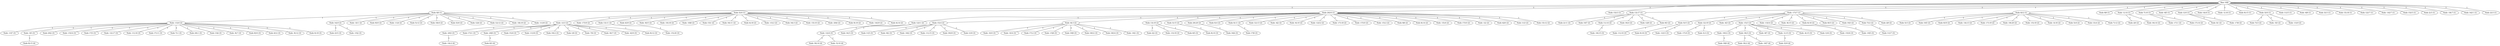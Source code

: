 graph DorogovtsevMendes_200_100 {
    "10|0" [label="Raiz 10|0"];
    "0|0" [label="Nodo 0|0 (1)"];
    "5|10" [label="Nodo 5|10 (1)"];
    "20|10" [label="Nodo 20|10 (1)"];
    "15|13" [label="Nodo 15|13 (1)"];
    "13|-17" [label="Nodo 13|-17 (1)"];
    "-17|17" [label="Nodo -17|17 (1)"];
    "0|12" [label="Nodo 0|12 (1)"];
    "9|9" [label="Nodo 9|9 (1)"];
    "-1|-14" [label="Nodo -1|-14 (1)"];
    "7|-10" [label="Nodo 7|-10 (1)"];
    "-8|5" [label="Nodo -8|5 (1)"];
    "1|10" [label="Nodo 1|10 (1)"];
    "14|-6" [label="Nodo 14|-6 (1)"];
    "-1|-16" [label="Nodo -1|-16 (1)"];
    "9|-15" [label="Nodo 9|-15 (1)"];
    "3|10" [label="Nodo 3|10 (1)"];
    "11|15" [label="Nodo 11|15 (1)"];
    "-6|9" [label="Nodo -6|9 (1)"];
    "3|13" [label="Nodo 3|13 (1)"];
    "15|-18" [label="Nodo 15|-18 (1)"];
    "12|17" [label="Nodo 12|17 (1)"];
    "-14|17" [label="Nodo -14|17 (1)"];
    "15|15" [label="Nodo 15|15 (1)"];
    "2|-5" [label="Nodo 2|-5 (1)"];
    "-19|-7" [label="Nodo -19|-7 (1)"];
    "14|11" [label="Nodo 14|11 (1)"];
    "2|13" [label="Nodo 2|13 (1)"];
    "-13|-6" [label="Nodo -13|-6 (2)"];
    "14|-9" [label="Nodo 14|-9 (2)"];
    "-3|11" [label="Nodo -3|11 (2)"];
    "9|10" [label="Nodo 9|10 (2)"];
    "-11|4" [label="Nodo -11|4 (2)"];
    "5|-12" [label="Nodo 5|-12 (2)"];
    "18|-6" [label="Nodo 18|-6 (2)"];
    "5|16" [label="Nodo 5|16 (2)"];
    "12|4" [label="Nodo 12|4 (2)"];
    "12|-12" [label="Nodo 12|-12 (2)"];
    "-18|-19" [label="Nodo -18|-19 (2)"];
    "-11|16" [label="Nodo -11|16 (2)"];
    "-1|13" [label="Nodo -1|13 (2)"];
    "-17|19" [label="Nodo -17|19 (2)"];
    "13|-11" [label="Nodo 13|-11 (2)"];
    "4|19" [label="Nodo 4|19 (2)"];
    "-8|15" [label="Nodo -8|15 (2)"];
    "-10|-16" [label="Nodo -10|-16 (2)"];
    "-16|6" [label="Nodo -16|6 (2)"];
    "15|1" [label="Nodo 15|1 (2)"];
    "16|-11" [label="Nodo 16|-11 (2)"];
    "4|-18" [label="Nodo 4|-18 (2)"];
    "-13|-2" [label="Nodo -13|-2 (2)"];
    "16|-3" [label="Nodo 16|-3 (2)"];
    "-15|-10" [label="Nodo -15|-10 (2)"];
    "-20|4" [label="Nodo -20|4 (2)"];
    "9|-19" [label="Nodo 9|-19 (2)"];
    "-14|19" [label="Nodo -14|19 (2)"];
    "4|-14" [label="Nodo 4|-14 (2)"];
    "12|11" [label="Nodo 12|11 (2)"];
    "15|-4" [label="Nodo 15|-4 (2)"];
    "-8|-3" [label="Nodo -8|-3 (2)"];
    "13|-19" [label="Nodo 13|-19 (2)"];
    "3|-15" [label="Nodo 3|-15 (2)"];
    "20|-20" [label="Nodo 20|-20 (2)"];
    "0|-4" [label="Nodo 0|-4 (2)"];
    "0|-11" [label="Nodo 0|-11 (2)"];
    "12|-13" [label="Nodo 12|-13 (2)"];
    "-4|2" [label="Nodo -4|2 (2)"];
    "-6|-10" [label="Nodo -6|-10 (2)"];
    "-12|12" [label="Nodo -12|12 (2)"];
    "-17|-18" [label="Nodo -17|-18 (2)"];
    "-17|10" [label="Nodo -17|10 (2)"];
    "-15|-2" [label="Nodo -15|-2 (2)"];
    "9|8" [label="Nodo 9|8 (2)"];
    "6|-14" [label="Nodo 6|-14 (2)"];
    "-15|-6" [label="Nodo -15|-6 (2)"];
    "17|10" [label="Nodo 17|10 (2)"];
    "-1|2" [label="Nodo -1|2 (2)"];
    "4|20" [label="Nodo 4|20 (2)"];
    "11|3" [label="Nodo 11|3 (2)"];
    "15|-12" [label="Nodo 15|-12 (2)"];
    "2|-11" [label="Nodo 2|-11 (2)"];
    "10|7" [label="Nodo 10|7 (2)"];
    "11|-14" [label="Nodo 11|-14 (2)"];
    "18|-4" [label="Nodo 18|-4 (2)"];
    "12|9" [label="Nodo 12|9 (2)"];
    "9|3" [label="Nodo 9|3 (2)"];
    "5|15" [label="Nodo 5|15 (2)"];
    "12|-19" [label="Nodo 12|-19 (2)"];
    "-4|3" [label="Nodo -4|3 (2)"];
    "-15|-5" [label="Nodo -15|-5 (2)"];
    "-13|14" [label="Nodo -13|14 (2)"];
    "-8|-15" [label="Nodo -8|-15 (2)"];
    "6|-16" [label="Nodo 6|-16 (2)"];
    "9|15" [label="Nodo 9|15 (2)"];
    "10|3" [label="Nodo 10|3 (2)"];
    "7|12" [label="Nodo 7|12 (2)"];
    "2|9" [label="Nodo 2|9 (2)"];
    "5|-5" [label="Nodo 5|-5 (2)"];
    "10|5" [label="Nodo 10|5 (2)"];
    "0|19" [label="Nodo 0|19 (2)"];
    "-14|-13" [label="Nodo -14|-13 (2)"];
    "-17|-19" [label="Nodo -17|-19 (2)"];
    "-19|-20" [label="Nodo -19|-20 (2)"];
    "-15|-18" [label="Nodo -15|-18 (2)"];
    "-3|-16" [label="Nodo -3|-16 (2)"];
    "5|-8" [label="Nodo 5|-8 (2)"];
    "13|-4" [label="Nodo 13|-4 (2)"];
    "7|-12" [label="Nodo 7|-12 (2)"];
    "2|0" [label="Nodo 2|0 (2)"];
    "16|-14" [label="Nodo 16|-14 (2)"];
    "-17|-1" [label="Nodo -17|-1 (2)"];
    "17|-14" [label="Nodo 17|-14 (2)"];
    "3|1" [label="Nodo 3|1 (2)"];
    "-17|6" [label="Nodo -17|6 (2)"];
    "7|13" [label="Nodo 7|13 (2)"];
    "-5|5" [label="Nodo -5|5 (2)"];
    "-13|-9" [label="Nodo -13|-9 (2)"];
    "-13|7" [label="Nodo -13|7 (3)"];
    "-3|5" [label="Nodo -3|5 (3)"];
    "20|2" [label="Nodo 20|2 (3)"];
    "-15|14" [label="Nodo -15|14 (3)"];
    "17|3" [label="Nodo 17|3 (3)"];
    "-12|-17" [label="Nodo -12|-17 (3)"];
    "-11|-16" [label="Nodo -11|-16 (3)"];
    "17|-11" [label="Nodo 17|-11 (3)"];
    "7|-1" [label="Nodo 7|-1 (3)"];
    "20|-1" [label="Nodo 20|-1 (3)"];
    "13|4" [label="Nodo 13|4 (3)"];
    "-9|-7" [label="Nodo -9|-7 (3)"];
    "8|10" [label="Nodo 8|10 (3)"];
    "4|12" [label="Nodo 4|12 (3)"];
    "-9|-12" [label="Nodo -9|-12 (3)"];
    "0|-19" [label="Nodo 0|-19 (3)"];
    "2|15" [label="Nodo 2|15 (3)"];
    "-15|2" [label="Nodo -15|2 (3)"];
    "-20|3" [label="Nodo -20|3 (3)"];
    "17|11" [label="Nodo 17|11 (3)"];
    "-20|0" [label="Nodo -20|0 (3)"];
    "15|-8" [label="Nodo 15|-8 (3)"];
    "-11|18" [label="Nodo -11|18 (3)"];
    "19|-2" [label="Nodo 19|-2 (3)"];
    "1|9" [label="Nodo 1|9 (3)"];
    "-7|0" [label="Nodo -7|0 (3)"];
    "-9|17" [label="Nodo -9|17 (3)"];
    "-4|19" [label="Nodo -4|19 (3)"];
    "8|-12" [label="Nodo 8|-12 (3)"];
    "-15|-20" [label="Nodo -15|-20 (3)"];
    "-12|-6" [label="Nodo -12|-6 (3)"];
    "14|-5" [label="Nodo 14|-5 (3)"];
    "11|5" [label="Nodo 11|5 (3)"];
    "-9|2" [label="Nodo -9|2 (3)"];
    "-16|2" [label="Nodo -16|2 (3)"];
    "-11|-15" [label="Nodo -11|-15 (3)"];
    "19|19" [label="Nodo 19|19 (3)"];
    "1|19" [label="Nodo 1|19 (3)"];
    "-3|10" [label="Nodo -3|10 (3)"];
    "-3|14" [label="Nodo -3|14 (3)"];
    "17|-2" [label="Nodo 17|-2 (3)"];
    "-15|8" [label="Nodo -15|8 (3)"];
    "19|9" [label="Nodo 19|9 (3)"];
    "18|12" [label="Nodo 18|12 (3)"];
    "18|14" [label="Nodo 18|14 (3)"];
    "-16|1" [label="Nodo -16|1 (3)"];
    "2|2" [label="Nodo 2|2 (3)"];
    "-13|-19" [label="Nodo -13|-19 (3)"];
    "6|5" [label="Nodo 6|5 (3)"];
    "8|-10" [label="Nodo 8|-10 (3)"];
    "16|4" [label="Nodo 16|4 (3)"];
    "17|9" [label="Nodo 17|9 (3)"];
    "-16|-15" [label="Nodo -16|-15 (3)"];
    "-11|-10" [label="Nodo -11|-10 (3)"];
    "0|-16" [label="Nodo 0|-16 (3)"];
    "-12|13" [label="Nodo -12|13 (3)"];
    "-17|-9" [label="Nodo -17|-9 (3)"];
    "3|-3" [label="Nodo 3|-3 (3)"];
    "-19|12" [label="Nodo -19|12 (3)"];
    "18|-5" [label="Nodo 18|-5 (3)"];
    "-8|7" [label="Nodo -8|7 (3)"];
    "-1|-15" [label="Nodo -1|-15 (3)"];
    "-4|-15" [label="Nodo -4|-15 (3)"];
    "1|16" [label="Nodo 1|16 (3)"];
    "-15|16" [label="Nodo -15|16 (3)"];
    "-10|5" [label="Nodo -10|5 (3)"];
    "11|17" [label="Nodo 11|17 (3)"];
    "8|-15" [label="Nodo 8|-15 (4)"];
    "-14|-2" [label="Nodo -14|-2 (4)"];
    "6|3" [label="Nodo 6|3 (4)"];
    "18|-14" [label="Nodo 18|-14 (4)"];
    "-5|-10" [label="Nodo -5|-10 (4)"];
    "18|0" [label="Nodo 18|0 (4)"];
    "18|-2" [label="Nodo 18|-2 (4)"];
    "-16|7" [label="Nodo -16|7 (4)"];
    "3|19" [label="Nodo 3|19 (4)"];
    "10|0" -- "0|0" [label="1"];
    "10|0" -- "5|10" [label="1"];
    "10|0" -- "20|10" [label="1"];
    "10|0" -- "15|13" [label="1"];
    "10|0" -- "13|-17" [label="1"];
    "10|0" -- "-17|17" [label="1"];
    "10|0" -- "0|12" [label="1"];
    "10|0" -- "9|9" [label="1"];
    "10|0" -- "-1|-14" [label="1"];
    "10|0" -- "7|-10" [label="1"];
    "10|0" -- "-8|5" [label="1"];
    "10|0" -- "1|10" [label="1"];
    "10|0" -- "14|-6" [label="1"];
    "10|0" -- "-1|-16" [label="1"];
    "10|0" -- "9|-15" [label="1"];
    "10|0" -- "3|10" [label="1"];
    "10|0" -- "11|15" [label="1"];
    "10|0" -- "-6|9" [label="1"];
    "10|0" -- "3|13" [label="1"];
    "10|0" -- "15|-18" [label="1"];
    "10|0" -- "12|17" [label="1"];
    "10|0" -- "-14|17" [label="1"];
    "10|0" -- "15|15" [label="1"];
    "10|0" -- "2|-5" [label="1"];
    "10|0" -- "-19|-7" [label="1"];
    "10|0" -- "14|11" [label="1"];
    "10|0" -- "2|13" [label="1"];
    "0|0" -- "-13|-6" [label="1"];
    "0|0" -- "14|-9" [label="1"];
    "0|0" -- "-3|11" [label="1"];
    "0|0" -- "9|10" [label="1"];
    "0|0" -- "-11|4" [label="1"];
    "0|0" -- "5|-12" [label="1"];
    "0|0" -- "18|-6" [label="1"];
    "0|0" -- "5|16" [label="1"];
    "0|0" -- "12|4" [label="1"];
    "0|0" -- "12|-12" [label="1"];
    "0|0" -- "-18|-19" [label="1"];
    "0|0" -- "-11|16" [label="1"];
    "5|10" -- "-1|13" [label="1"];
    "5|10" -- "-17|19" [label="1"];
    "5|10" -- "13|-11" [label="1"];
    "5|10" -- "4|19" [label="1"];
    "5|10" -- "-8|15" [label="1"];
    "5|10" -- "-10|-16" [label="1"];
    "5|10" -- "-16|6" [label="1"];
    "5|10" -- "15|1" [label="1"];
    "5|10" -- "16|-11" [label="1"];
    "5|10" -- "4|-18" [label="1"];
    "5|10" -- "-13|-2" [label="1"];
    "5|10" -- "16|-3" [label="1"];
    "5|10" -- "-15|-10" [label="1"];
    "5|10" -- "-20|4" [label="1"];
    "5|10" -- "9|-19" [label="1"];
    "5|10" -- "-14|19" [label="1"];
    "5|10" -- "4|-14" [label="1"];
    "20|10" -- "12|11" [label="1"];
    "20|10" -- "15|-4" [label="1"];
    "20|10" -- "-8|-3" [label="1"];
    "20|10" -- "13|-19" [label="1"];
    "20|10" -- "3|-15" [label="1"];
    "20|10" -- "20|-20" [label="1"];
    "20|10" -- "0|-4" [label="1"];
    "20|10" -- "0|-11" [label="1"];
    "20|10" -- "12|-13" [label="1"];
    "20|10" -- "-4|2" [label="1"];
    "20|10" -- "-6|-10" [label="1"];
    "20|10" -- "-12|12" [label="1"];
    "20|10" -- "-17|-18" [label="1"];
    "20|10" -- "-17|10" [label="1"];
    "20|10" -- "-15|-2" [label="1"];
    "20|10" -- "9|8" [label="1"];
    "20|10" -- "6|-14" [label="1"];
    "20|10" -- "-15|-6" [label="1"];
    "20|10" -- "17|10" [label="1"];
    "20|10" -- "-1|2" [label="1"];
    "20|10" -- "4|20" [label="1"];
    "20|10" -- "11|3" [label="1"];
    "20|10" -- "15|-12" [label="1"];
    "13|-17" -- "2|-11" [label="1"];
    "13|-17" -- "10|7" [label="1"];
    "13|-17" -- "11|-14" [label="1"];
    "13|-17" -- "18|-4" [label="1"];
    "13|-17" -- "12|9" [label="1"];
    "13|-17" -- "9|3" [label="1"];
    "-17|17" -- "5|15" [label="1"];
    "-17|17" -- "12|-19" [label="1"];
    "-17|17" -- "-4|3" [label="1"];
    "-17|17" -- "-15|-5" [label="1"];
    "-17|17" -- "-13|14" [label="1"];
    "-17|17" -- "-8|-15" [label="1"];
    "-17|17" -- "6|-16" [label="1"];
    "-17|17" -- "9|15" [label="1"];
    "-17|17" -- "10|3" [label="1"];
    "-17|17" -- "7|12" [label="1"];
    "-17|17" -- "2|9" [label="1"];
    "0|12" -- "5|-5" [label="1"];
    "0|12" -- "10|5" [label="1"];
    "0|12" -- "0|19" [label="1"];
    "0|12" -- "-14|-13" [label="1"];
    "0|12" -- "-17|-19" [label="1"];
    "0|12" -- "-19|-20" [label="1"];
    "0|12" -- "-15|-18" [label="1"];
    "0|12" -- "-3|-16" [label="1"];
    "0|12" -- "5|-8" [label="1"];
    "0|12" -- "13|-4" [label="1"];
    "0|12" -- "7|-12" [label="1"];
    "-1|-14" -- "2|0" [label="1"];
    "-1|-14" -- "16|-14" [label="1"];
    "7|-10" -- "-17|-1" [label="1"];
    "7|-10" -- "17|-14" [label="1"];
    "1|10" -- "3|1" [label="1"];
    "1|10" -- "-17|6" [label="1"];
    "3|10" -- "7|13" [label="1"];
    "3|10" -- "-5|5" [label="1"];
    "3|10" -- "-13|-9" [label="1"];
    "-13|-6" -- "-13|7" [label="1"];
    "-13|-6" -- "-3|5" [label="1"];
    "-13|-6" -- "20|2" [label="1"];
    "-13|-6" -- "-15|14" [label="1"];
    "-13|-6" -- "17|3" [label="1"];
    "-13|-6" -- "-12|-17" [label="1"];
    "-13|-6" -- "-11|-16" [label="1"];
    "-13|-6" -- "17|-11" [label="1"];
    "-13|-6" -- "7|-1" [label="1"];
    "-13|-6" -- "20|-1" [label="1"];
    "-13|-6" -- "13|4" [label="1"];
    "-13|-6" -- "-9|-7" [label="1"];
    "-13|-6" -- "8|10" [label="1"];
    "-13|-6" -- "4|12" [label="1"];
    "-13|-6" -- "-9|-12" [label="1"];
    "-13|-6" -- "0|-19" [label="1"];
    "14|-9" -- "2|15" [label="1"];
    "14|-9" -- "-15|2" [label="1"];
    "-1|13" -- "-20|3" [label="1"];
    "-1|13" -- "17|11" [label="1"];
    "-1|13" -- "-20|0" [label="1"];
    "-1|13" -- "15|-8" [label="1"];
    "-1|13" -- "-11|18" [label="1"];
    "-1|13" -- "19|-2" [label="1"];
    "-1|13" -- "1|9" [label="1"];
    "-1|13" -- "-7|0" [label="1"];
    "-1|13" -- "-9|17" [label="1"];
    "-1|13" -- "-4|19" [label="1"];
    "-1|13" -- "8|-12" [label="1"];
    "13|-11" -- "-15|-20" [label="1"];
    "12|11" -- "-12|-6" [label="1"];
    "12|11" -- "14|-5" [label="1"];
    "15|-4" -- "11|5" [label="1"];
    "15|-4" -- "-9|2" [label="1"];
    "15|-4" -- "-16|2" [label="1"];
    "15|-4" -- "-11|-15" [label="1"];
    "15|-4" -- "19|19" [label="1"];
    "15|-4" -- "1|19" [label="1"];
    "-8|-3" -- "-3|10" [label="1"];
    "-8|-3" -- "-3|14" [label="1"];
    "-8|-3" -- "17|-2" [label="1"];
    "-8|-3" -- "-15|8" [label="1"];
    "-8|-3" -- "19|9" [label="1"];
    "-8|-3" -- "18|12" [label="1"];
    "-8|-3" -- "18|14" [label="1"];
    "-8|-3" -- "-16|1" [label="1"];
    "13|-19" -- "2|2" [label="1"];
    "13|-19" -- "-13|-19" [label="1"];
    "13|-19" -- "6|5" [label="1"];
    "3|-15" -- "8|-10" [label="1"];
    "20|-20" -- "16|4" [label="1"];
    "0|-11" -- "17|9" [label="1"];
    "11|-14" -- "-16|-15" [label="1"];
    "9|3" -- "-11|-10" [label="1"];
    "5|15" -- "0|-16" [label="1"];
    "5|15" -- "-12|13" [label="1"];
    "12|-19" -- "-17|-9" [label="1"];
    "12|-19" -- "3|-3" [label="1"];
    "-15|-5" -- "-19|12" [label="1"];
    "-15|-5" -- "18|-5" [label="1"];
    "-15|-5" -- "-8|7" [label="1"];
    "-15|-5" -- "-1|-15" [label="1"];
    "-15|-5" -- "-4|-15" [label="1"];
    "-15|-5" -- "1|16" [label="1"];
    "-13|14" -- "-15|16" [label="1"];
    "6|-16" -- "-10|5" [label="1"];
    "7|12" -- "11|17" [label="1"];
    "-3|5" -- "8|-15" [label="1"];
    "-20|3" -- "-14|-2" [label="1"];
    "-20|0" -- "6|3" [label="1"];
    "-12|-6" -- "18|-14" [label="1"];
    "-12|-6" -- "-5|-10" [label="1"];
    "-19|12" -- "18|0" [label="1"];
    "18|-5" -- "18|-2" [label="1"];
    "18|-5" -- "-16|7" [label="1"];
    "-1|-15" -- "3|19" [label="1"];
}
